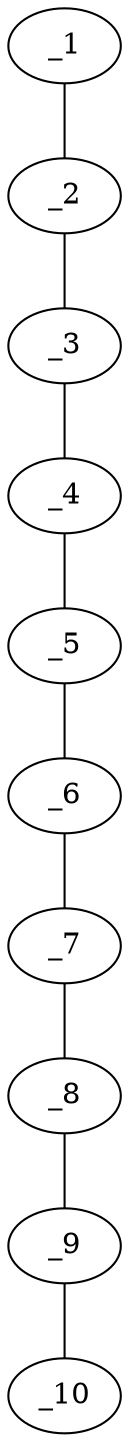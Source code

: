 graph molid609694 {
	_1	 [charge=0,
		chem=7,
		symbol="Cl ",
		x=2,
		y="-0.25"];
	_2	 [charge=0,
		chem=1,
		symbol="C  ",
		x="2.866",
		y="0.25"];
	_1 -- _2	 [valence=1];
	_3	 [charge=0,
		chem=1,
		symbol="C  ",
		x="3.7321",
		y="-0.25"];
	_2 -- _3	 [valence=1];
	_4	 [charge=0,
		chem=1,
		symbol="C  ",
		x="4.5981",
		y="0.25"];
	_3 -- _4	 [valence=1];
	_5	 [charge=0,
		chem=5,
		symbol="S  ",
		x="5.4641",
		y="-0.25"];
	_4 -- _5	 [valence=1];
	_6	 [charge=0,
		chem=5,
		symbol="S  ",
		x="6.3301",
		y="0.25"];
	_5 -- _6	 [valence=1];
	_7	 [charge=0,
		chem=1,
		symbol="C  ",
		x="7.1962",
		y="-0.25"];
	_6 -- _7	 [valence=1];
	_8	 [charge=0,
		chem=1,
		symbol="C  ",
		x="8.0622",
		y="0.25"];
	_7 -- _8	 [valence=1];
	_9	 [charge=0,
		chem=1,
		symbol="C  ",
		x="8.9282",
		y="-0.25"];
	_8 -- _9	 [valence=1];
	_10	 [charge=0,
		chem=7,
		symbol="Cl ",
		x="9.7942",
		y="0.25"];
	_9 -- _10	 [valence=1];
}

